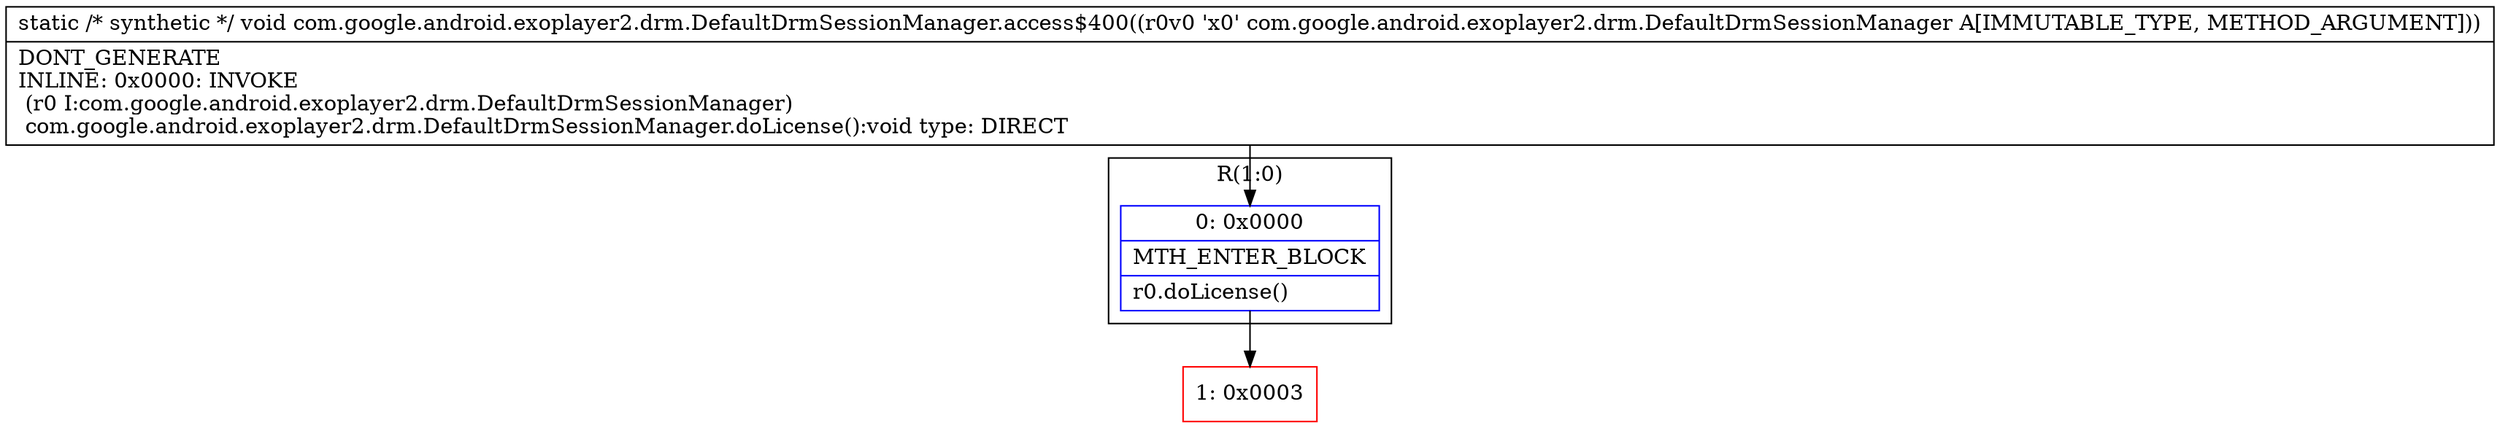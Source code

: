 digraph "CFG forcom.google.android.exoplayer2.drm.DefaultDrmSessionManager.access$400(Lcom\/google\/android\/exoplayer2\/drm\/DefaultDrmSessionManager;)V" {
subgraph cluster_Region_1239660874 {
label = "R(1:0)";
node [shape=record,color=blue];
Node_0 [shape=record,label="{0\:\ 0x0000|MTH_ENTER_BLOCK\l|r0.doLicense()\l}"];
}
Node_1 [shape=record,color=red,label="{1\:\ 0x0003}"];
MethodNode[shape=record,label="{static \/* synthetic *\/ void com.google.android.exoplayer2.drm.DefaultDrmSessionManager.access$400((r0v0 'x0' com.google.android.exoplayer2.drm.DefaultDrmSessionManager A[IMMUTABLE_TYPE, METHOD_ARGUMENT]))  | DONT_GENERATE\lINLINE: 0x0000: INVOKE  \l  (r0 I:com.google.android.exoplayer2.drm.DefaultDrmSessionManager)\l com.google.android.exoplayer2.drm.DefaultDrmSessionManager.doLicense():void type: DIRECT\l}"];
MethodNode -> Node_0;
Node_0 -> Node_1;
}

